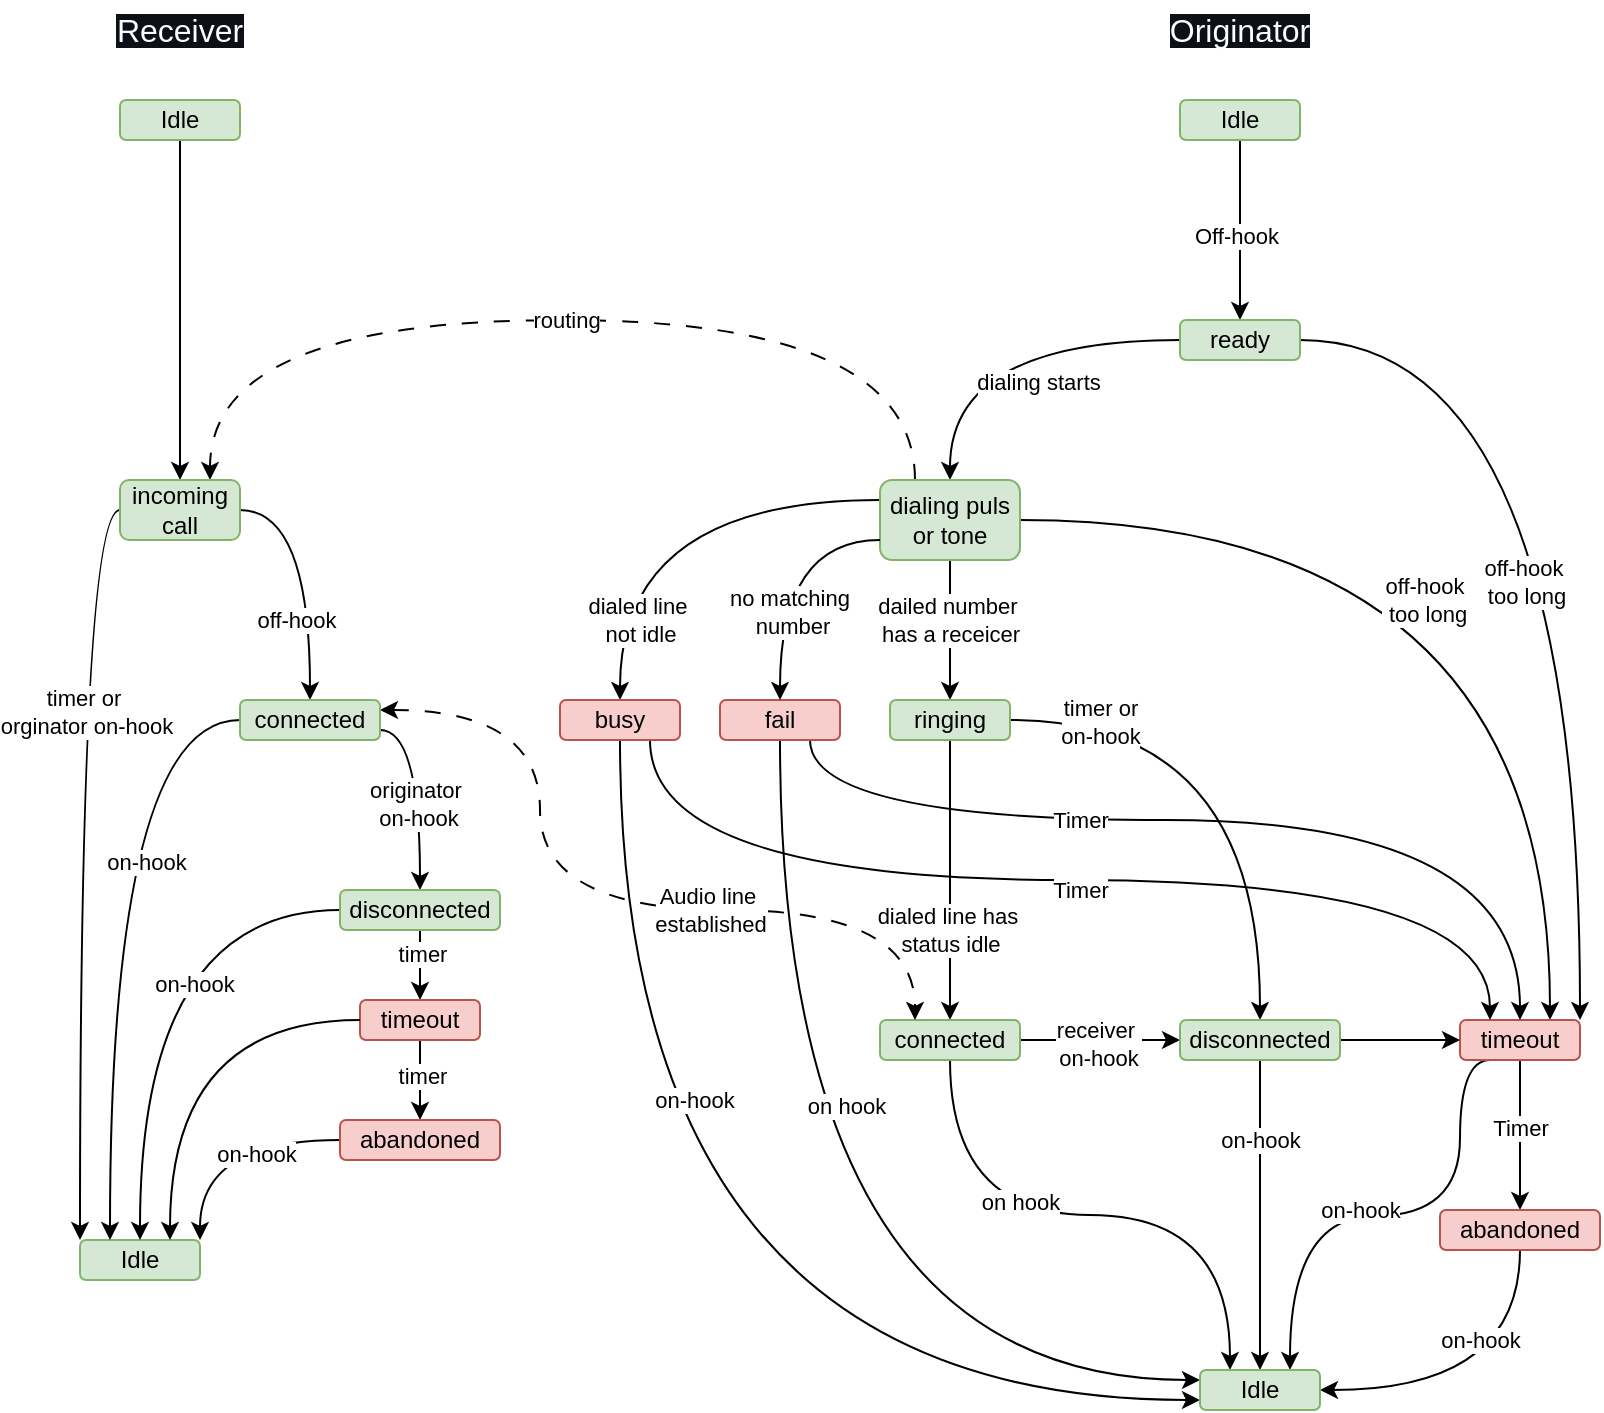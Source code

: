 <mxfile version="24.7.13">
  <diagram name="Sida-1" id="S5pKBoL1bsgIUDStqbfe">
    <mxGraphModel dx="2493" dy="747" grid="1" gridSize="10" guides="1" tooltips="1" connect="1" arrows="1" fold="1" page="1" pageScale="1" pageWidth="827" pageHeight="1169" math="0" shadow="0">
      <root>
        <mxCell id="0" />
        <mxCell id="1" parent="0" />
        <mxCell id="lsyRAzRpwurkiqTD15_6-5" style="edgeStyle=none;rounded=0;orthogonalLoop=1;jettySize=auto;html=1;exitX=0.5;exitY=1;exitDx=0;exitDy=0;entryX=0.5;entryY=0;entryDx=0;entryDy=0;" parent="1" source="lsyRAzRpwurkiqTD15_6-1" target="lsyRAzRpwurkiqTD15_6-2" edge="1">
          <mxGeometry relative="1" as="geometry" />
        </mxCell>
        <mxCell id="lsyRAzRpwurkiqTD15_6-6" value="Off-hook" style="edgeLabel;html=1;align=center;verticalAlign=middle;resizable=0;points=[];" parent="lsyRAzRpwurkiqTD15_6-5" vertex="1" connectable="0">
          <mxGeometry x="0.053" y="-2" relative="1" as="geometry">
            <mxPoint as="offset" />
          </mxGeometry>
        </mxCell>
        <mxCell id="lsyRAzRpwurkiqTD15_6-1" value="Idle" style="rounded=1;whiteSpace=wrap;html=1;fillColor=#d5e8d4;strokeColor=#82b366;" parent="1" vertex="1">
          <mxGeometry x="-230" y="70" width="60" height="20" as="geometry" />
        </mxCell>
        <mxCell id="lsyRAzRpwurkiqTD15_6-58" style="edgeStyle=orthogonalEdgeStyle;curved=1;rounded=0;orthogonalLoop=1;jettySize=auto;html=1;exitX=1;exitY=0.5;exitDx=0;exitDy=0;entryX=1;entryY=0;entryDx=0;entryDy=0;" parent="1" source="lsyRAzRpwurkiqTD15_6-2" target="lsyRAzRpwurkiqTD15_6-11" edge="1">
          <mxGeometry relative="1" as="geometry" />
        </mxCell>
        <mxCell id="lsyRAzRpwurkiqTD15_6-59" value="off-hook&amp;nbsp;&lt;div&gt;too long&lt;/div&gt;" style="edgeLabel;html=1;align=center;verticalAlign=middle;resizable=0;points=[];" parent="lsyRAzRpwurkiqTD15_6-58" vertex="1" connectable="0">
          <mxGeometry x="0.087" y="-27" relative="1" as="geometry">
            <mxPoint as="offset" />
          </mxGeometry>
        </mxCell>
        <mxCell id="lsyRAzRpwurkiqTD15_6-62" style="edgeStyle=orthogonalEdgeStyle;curved=1;rounded=0;orthogonalLoop=1;jettySize=auto;html=1;exitX=0;exitY=0.5;exitDx=0;exitDy=0;" parent="1" source="lsyRAzRpwurkiqTD15_6-2" target="lsyRAzRpwurkiqTD15_6-7" edge="1">
          <mxGeometry relative="1" as="geometry" />
        </mxCell>
        <mxCell id="lsyRAzRpwurkiqTD15_6-63" value="dialing starts" style="edgeLabel;html=1;align=center;verticalAlign=middle;resizable=0;points=[];" parent="lsyRAzRpwurkiqTD15_6-62" vertex="1" connectable="0">
          <mxGeometry x="-0.226" y="21" relative="1" as="geometry">
            <mxPoint as="offset" />
          </mxGeometry>
        </mxCell>
        <mxCell id="lsyRAzRpwurkiqTD15_6-2" value="ready" style="rounded=1;whiteSpace=wrap;html=1;fillColor=#d5e8d4;strokeColor=#82b366;" parent="1" vertex="1">
          <mxGeometry x="-230" y="180" width="60" height="20" as="geometry" />
        </mxCell>
        <mxCell id="lsyRAzRpwurkiqTD15_6-19" style="edgeStyle=orthogonalEdgeStyle;curved=1;rounded=0;orthogonalLoop=1;jettySize=auto;html=1;exitX=0;exitY=0.25;exitDx=0;exitDy=0;entryX=0.5;entryY=0;entryDx=0;entryDy=0;" parent="1" source="lsyRAzRpwurkiqTD15_6-7" target="lsyRAzRpwurkiqTD15_6-20" edge="1">
          <mxGeometry relative="1" as="geometry">
            <mxPoint x="-530" y="370" as="targetPoint" />
          </mxGeometry>
        </mxCell>
        <mxCell id="lsyRAzRpwurkiqTD15_6-35" value="dialed line&amp;nbsp;&lt;div&gt;not idle&lt;/div&gt;" style="edgeLabel;html=1;align=center;verticalAlign=middle;resizable=0;points=[];" parent="lsyRAzRpwurkiqTD15_6-19" vertex="1" connectable="0">
          <mxGeometry x="-0.17" y="-4" relative="1" as="geometry">
            <mxPoint x="-25" y="64" as="offset" />
          </mxGeometry>
        </mxCell>
        <mxCell id="lsyRAzRpwurkiqTD15_6-43" style="edgeStyle=orthogonalEdgeStyle;curved=1;rounded=0;orthogonalLoop=1;jettySize=auto;html=1;exitX=0.5;exitY=1;exitDx=0;exitDy=0;entryX=0.5;entryY=0;entryDx=0;entryDy=0;" parent="1" source="lsyRAzRpwurkiqTD15_6-7" target="lsyRAzRpwurkiqTD15_6-22" edge="1">
          <mxGeometry relative="1" as="geometry" />
        </mxCell>
        <mxCell id="lsyRAzRpwurkiqTD15_6-110" value="dailed number&amp;nbsp;&lt;div&gt;has a receicer&lt;/div&gt;" style="edgeLabel;html=1;align=center;verticalAlign=middle;resizable=0;points=[];" parent="lsyRAzRpwurkiqTD15_6-43" vertex="1" connectable="0">
          <mxGeometry x="-0.081" y="-1" relative="1" as="geometry">
            <mxPoint x="1" y="-2" as="offset" />
          </mxGeometry>
        </mxCell>
        <mxCell id="lsyRAzRpwurkiqTD15_6-44" style="edgeStyle=orthogonalEdgeStyle;curved=1;rounded=0;orthogonalLoop=1;jettySize=auto;html=1;exitX=1;exitY=0.5;exitDx=0;exitDy=0;entryX=0.75;entryY=0;entryDx=0;entryDy=0;" parent="1" source="lsyRAzRpwurkiqTD15_6-7" target="lsyRAzRpwurkiqTD15_6-11" edge="1">
          <mxGeometry relative="1" as="geometry" />
        </mxCell>
        <mxCell id="lsyRAzRpwurkiqTD15_6-45" value="off-hook&lt;div&gt;&amp;nbsp;too long&lt;/div&gt;" style="edgeLabel;html=1;align=center;verticalAlign=middle;resizable=0;points=[];" parent="lsyRAzRpwurkiqTD15_6-44" vertex="1" connectable="0">
          <mxGeometry x="-0.127" y="-3" relative="1" as="geometry">
            <mxPoint x="-23" y="37" as="offset" />
          </mxGeometry>
        </mxCell>
        <mxCell id="lsyRAzRpwurkiqTD15_6-102" style="edgeStyle=orthogonalEdgeStyle;curved=1;rounded=0;orthogonalLoop=1;jettySize=auto;html=1;exitX=0.25;exitY=0;exitDx=0;exitDy=0;entryX=0.75;entryY=0;entryDx=0;entryDy=0;dashed=1;dashPattern=8 8;" parent="1" source="lsyRAzRpwurkiqTD15_6-7" target="lsyRAzRpwurkiqTD15_6-69" edge="1">
          <mxGeometry relative="1" as="geometry">
            <Array as="points">
              <mxPoint x="-363" y="180" />
              <mxPoint x="-715" y="180" />
            </Array>
          </mxGeometry>
        </mxCell>
        <mxCell id="lsyRAzRpwurkiqTD15_6-103" value="routing" style="edgeLabel;html=1;align=center;verticalAlign=middle;resizable=0;points=[];" parent="lsyRAzRpwurkiqTD15_6-102" vertex="1" connectable="0">
          <mxGeometry x="0.105" y="2" relative="1" as="geometry">
            <mxPoint x="28" y="-2" as="offset" />
          </mxGeometry>
        </mxCell>
        <mxCell id="lsyRAzRpwurkiqTD15_6-7" value="dialing puls or tone" style="rounded=1;whiteSpace=wrap;html=1;fillColor=#d5e8d4;strokeColor=#82b366;" parent="1" vertex="1">
          <mxGeometry x="-380" y="260" width="70" height="40" as="geometry" />
        </mxCell>
        <mxCell id="lsyRAzRpwurkiqTD15_6-48" style="edgeStyle=orthogonalEdgeStyle;curved=1;rounded=0;orthogonalLoop=1;jettySize=auto;html=1;exitX=0.5;exitY=1;exitDx=0;exitDy=0;entryX=0.5;entryY=0;entryDx=0;entryDy=0;" parent="1" source="lsyRAzRpwurkiqTD15_6-11" target="lsyRAzRpwurkiqTD15_6-47" edge="1">
          <mxGeometry relative="1" as="geometry" />
        </mxCell>
        <mxCell id="lsyRAzRpwurkiqTD15_6-49" value="Timer" style="edgeLabel;html=1;align=center;verticalAlign=middle;resizable=0;points=[];" parent="lsyRAzRpwurkiqTD15_6-48" vertex="1" connectable="0">
          <mxGeometry x="-0.103" relative="1" as="geometry">
            <mxPoint as="offset" />
          </mxGeometry>
        </mxCell>
        <mxCell id="lsyRAzRpwurkiqTD15_6-114" style="edgeStyle=orthogonalEdgeStyle;curved=1;rounded=0;orthogonalLoop=1;jettySize=auto;html=1;exitX=0.25;exitY=1;exitDx=0;exitDy=0;entryX=0.75;entryY=0;entryDx=0;entryDy=0;" parent="1" source="lsyRAzRpwurkiqTD15_6-11" target="lsyRAzRpwurkiqTD15_6-50" edge="1">
          <mxGeometry relative="1" as="geometry">
            <Array as="points">
              <mxPoint x="-90" y="550" />
              <mxPoint x="-90" y="628" />
              <mxPoint x="-175" y="628" />
            </Array>
          </mxGeometry>
        </mxCell>
        <mxCell id="lsyRAzRpwurkiqTD15_6-115" value="on-hook" style="edgeLabel;html=1;align=center;verticalAlign=middle;resizable=0;points=[];fontFamily=Helvetica;fontSize=11;fontColor=default;labelBackgroundColor=default;" parent="lsyRAzRpwurkiqTD15_6-114" vertex="1" connectable="0">
          <mxGeometry x="0.134" y="1" relative="1" as="geometry">
            <mxPoint x="1" y="-4" as="offset" />
          </mxGeometry>
        </mxCell>
        <mxCell id="lsyRAzRpwurkiqTD15_6-11" value="timeout" style="rounded=1;whiteSpace=wrap;html=1;fillColor=#f8cecc;strokeColor=#b85450;" parent="1" vertex="1">
          <mxGeometry x="-90" y="530" width="60" height="20" as="geometry" />
        </mxCell>
        <mxCell id="lsyRAzRpwurkiqTD15_6-118" style="edgeStyle=orthogonalEdgeStyle;shape=connector;curved=1;rounded=0;orthogonalLoop=1;jettySize=auto;html=1;exitX=0.5;exitY=1;exitDx=0;exitDy=0;strokeColor=default;align=center;verticalAlign=middle;fontFamily=Helvetica;fontSize=11;fontColor=default;labelBackgroundColor=default;endArrow=classic;entryX=0;entryY=0.75;entryDx=0;entryDy=0;" parent="1" source="lsyRAzRpwurkiqTD15_6-20" target="lsyRAzRpwurkiqTD15_6-50" edge="1">
          <mxGeometry relative="1" as="geometry">
            <mxPoint x="-220" y="660" as="targetPoint" />
          </mxGeometry>
        </mxCell>
        <mxCell id="lsyRAzRpwurkiqTD15_6-120" value="on-hook" style="edgeLabel;html=1;align=center;verticalAlign=middle;resizable=0;points=[];fontFamily=Helvetica;fontSize=11;fontColor=default;labelBackgroundColor=default;" parent="lsyRAzRpwurkiqTD15_6-118" vertex="1" connectable="0">
          <mxGeometry x="-0.42" y="37" relative="1" as="geometry">
            <mxPoint as="offset" />
          </mxGeometry>
        </mxCell>
        <mxCell id="lsyRAzRpwurkiqTD15_6-122" style="edgeStyle=orthogonalEdgeStyle;shape=connector;curved=1;rounded=0;orthogonalLoop=1;jettySize=auto;html=1;exitX=0.75;exitY=1;exitDx=0;exitDy=0;entryX=0.25;entryY=0;entryDx=0;entryDy=0;strokeColor=default;align=center;verticalAlign=middle;fontFamily=Helvetica;fontSize=11;fontColor=default;labelBackgroundColor=default;endArrow=classic;" parent="1" source="lsyRAzRpwurkiqTD15_6-20" target="lsyRAzRpwurkiqTD15_6-11" edge="1">
          <mxGeometry relative="1" as="geometry" />
        </mxCell>
        <mxCell id="lsyRAzRpwurkiqTD15_6-123" value="Timer" style="edgeLabel;html=1;align=center;verticalAlign=middle;resizable=0;points=[];fontFamily=Helvetica;fontSize=11;fontColor=default;labelBackgroundColor=default;" parent="lsyRAzRpwurkiqTD15_6-122" vertex="1" connectable="0">
          <mxGeometry x="-0.334" y="6" relative="1" as="geometry">
            <mxPoint x="98" y="11" as="offset" />
          </mxGeometry>
        </mxCell>
        <mxCell id="lsyRAzRpwurkiqTD15_6-20" value="busy" style="rounded=1;whiteSpace=wrap;html=1;fillColor=#f8cecc;strokeColor=#b85450;" parent="1" vertex="1">
          <mxGeometry x="-540" y="370" width="60" height="20" as="geometry" />
        </mxCell>
        <mxCell id="lsyRAzRpwurkiqTD15_6-116" style="edgeStyle=orthogonalEdgeStyle;shape=connector;curved=1;rounded=0;orthogonalLoop=1;jettySize=auto;html=1;exitX=0.5;exitY=1;exitDx=0;exitDy=0;entryX=0;entryY=0.25;entryDx=0;entryDy=0;strokeColor=default;align=center;verticalAlign=middle;fontFamily=Helvetica;fontSize=11;fontColor=default;labelBackgroundColor=default;endArrow=classic;" parent="1" source="lsyRAzRpwurkiqTD15_6-21" target="lsyRAzRpwurkiqTD15_6-50" edge="1">
          <mxGeometry relative="1" as="geometry" />
        </mxCell>
        <mxCell id="lsyRAzRpwurkiqTD15_6-117" value="on hook" style="edgeLabel;html=1;align=center;verticalAlign=middle;resizable=0;points=[];fontFamily=Helvetica;fontSize=11;fontColor=default;labelBackgroundColor=default;" parent="lsyRAzRpwurkiqTD15_6-116" vertex="1" connectable="0">
          <mxGeometry x="-0.3" y="33" relative="1" as="geometry">
            <mxPoint y="-3" as="offset" />
          </mxGeometry>
        </mxCell>
        <mxCell id="lsyRAzRpwurkiqTD15_6-121" style="edgeStyle=orthogonalEdgeStyle;shape=connector;curved=1;rounded=0;orthogonalLoop=1;jettySize=auto;html=1;exitX=0.75;exitY=1;exitDx=0;exitDy=0;strokeColor=default;align=center;verticalAlign=middle;fontFamily=Helvetica;fontSize=11;fontColor=default;labelBackgroundColor=default;endArrow=classic;entryX=0.5;entryY=0;entryDx=0;entryDy=0;" parent="1" source="lsyRAzRpwurkiqTD15_6-21" target="lsyRAzRpwurkiqTD15_6-11" edge="1">
          <mxGeometry relative="1" as="geometry">
            <mxPoint x="-100.0" y="490" as="targetPoint" />
            <Array as="points">
              <mxPoint x="-415" y="430" />
              <mxPoint x="-60" y="430" />
            </Array>
          </mxGeometry>
        </mxCell>
        <mxCell id="lsyRAzRpwurkiqTD15_6-21" value="fail" style="rounded=1;whiteSpace=wrap;html=1;fillColor=#f8cecc;strokeColor=#b85450;" parent="1" vertex="1">
          <mxGeometry x="-460" y="370" width="60" height="20" as="geometry" />
        </mxCell>
        <mxCell id="lsyRAzRpwurkiqTD15_6-25" style="edgeStyle=none;rounded=0;orthogonalLoop=1;jettySize=auto;html=1;exitX=0.5;exitY=1;exitDx=0;exitDy=0;entryX=0.5;entryY=0;entryDx=0;entryDy=0;" parent="1" source="lsyRAzRpwurkiqTD15_6-22" target="lsyRAzRpwurkiqTD15_6-23" edge="1">
          <mxGeometry relative="1" as="geometry" />
        </mxCell>
        <mxCell id="lsyRAzRpwurkiqTD15_6-38" value="dialed line has&amp;nbsp;&lt;div&gt;status idle&lt;/div&gt;" style="edgeLabel;html=1;align=center;verticalAlign=middle;resizable=0;points=[];" parent="lsyRAzRpwurkiqTD15_6-25" vertex="1" connectable="0">
          <mxGeometry x="-0.231" y="-2" relative="1" as="geometry">
            <mxPoint x="2" y="41" as="offset" />
          </mxGeometry>
        </mxCell>
        <mxCell id="lsyRAzRpwurkiqTD15_6-41" style="edgeStyle=orthogonalEdgeStyle;curved=1;rounded=0;orthogonalLoop=1;jettySize=auto;html=1;exitX=1;exitY=0.5;exitDx=0;exitDy=0;entryX=0.5;entryY=0;entryDx=0;entryDy=0;" parent="1" source="lsyRAzRpwurkiqTD15_6-22" target="lsyRAzRpwurkiqTD15_6-28" edge="1">
          <mxGeometry relative="1" as="geometry" />
        </mxCell>
        <mxCell id="lsyRAzRpwurkiqTD15_6-42" value="timer or&lt;div&gt;on-hook&lt;/div&gt;" style="edgeLabel;html=1;align=center;verticalAlign=middle;resizable=0;points=[];" parent="lsyRAzRpwurkiqTD15_6-41" vertex="1" connectable="0">
          <mxGeometry x="0.479" y="-3" relative="1" as="geometry">
            <mxPoint x="-77" y="-78" as="offset" />
          </mxGeometry>
        </mxCell>
        <mxCell id="lsyRAzRpwurkiqTD15_6-22" value="ringing" style="rounded=1;whiteSpace=wrap;html=1;fillColor=#d5e8d4;strokeColor=#82b366;" parent="1" vertex="1">
          <mxGeometry x="-375" y="370" width="60" height="20" as="geometry" />
        </mxCell>
        <mxCell id="lsyRAzRpwurkiqTD15_6-56" style="edgeStyle=orthogonalEdgeStyle;curved=1;rounded=0;orthogonalLoop=1;jettySize=auto;html=1;exitX=0.5;exitY=1;exitDx=0;exitDy=0;entryX=0.25;entryY=0;entryDx=0;entryDy=0;" parent="1" source="lsyRAzRpwurkiqTD15_6-23" target="lsyRAzRpwurkiqTD15_6-50" edge="1">
          <mxGeometry relative="1" as="geometry" />
        </mxCell>
        <mxCell id="lsyRAzRpwurkiqTD15_6-57" value="on hook" style="edgeLabel;html=1;align=center;verticalAlign=middle;resizable=0;points=[];" parent="lsyRAzRpwurkiqTD15_6-56" vertex="1" connectable="0">
          <mxGeometry x="-0.059" y="1" relative="1" as="geometry">
            <mxPoint x="-27" y="-6" as="offset" />
          </mxGeometry>
        </mxCell>
        <mxCell id="lsyRAzRpwurkiqTD15_6-106" style="edgeStyle=orthogonalEdgeStyle;curved=1;rounded=0;orthogonalLoop=1;jettySize=auto;html=1;exitX=1;exitY=0.5;exitDx=0;exitDy=0;entryX=0;entryY=0.5;entryDx=0;entryDy=0;" parent="1" source="lsyRAzRpwurkiqTD15_6-23" target="lsyRAzRpwurkiqTD15_6-28" edge="1">
          <mxGeometry relative="1" as="geometry" />
        </mxCell>
        <mxCell id="lsyRAzRpwurkiqTD15_6-109" value="receiver&amp;nbsp;&lt;div&gt;on-hook&lt;/div&gt;" style="edgeLabel;html=1;align=center;verticalAlign=middle;resizable=0;points=[];" parent="lsyRAzRpwurkiqTD15_6-106" vertex="1" connectable="0">
          <mxGeometry x="-0.034" y="-2" relative="1" as="geometry">
            <mxPoint as="offset" />
          </mxGeometry>
        </mxCell>
        <mxCell id="lsyRAzRpwurkiqTD15_6-23" value="connected" style="rounded=1;whiteSpace=wrap;html=1;fillColor=#d5e8d4;strokeColor=#82b366;" parent="1" vertex="1">
          <mxGeometry x="-380" y="530" width="70" height="20" as="geometry" />
        </mxCell>
        <mxCell id="lsyRAzRpwurkiqTD15_6-27" style="edgeStyle=orthogonalEdgeStyle;curved=1;rounded=0;orthogonalLoop=1;jettySize=auto;html=1;exitX=0;exitY=0.75;exitDx=0;exitDy=0;entryX=0.5;entryY=0;entryDx=0;entryDy=0;" parent="1" source="lsyRAzRpwurkiqTD15_6-7" target="lsyRAzRpwurkiqTD15_6-21" edge="1">
          <mxGeometry relative="1" as="geometry">
            <mxPoint x="-429" y="360" as="targetPoint" />
          </mxGeometry>
        </mxCell>
        <mxCell id="lsyRAzRpwurkiqTD15_6-36" value="no matching&amp;nbsp;&lt;div&gt;number&lt;/div&gt;" style="edgeLabel;html=1;align=center;verticalAlign=middle;resizable=0;points=[];" parent="lsyRAzRpwurkiqTD15_6-27" vertex="1" connectable="0">
          <mxGeometry x="-0.075" y="-1" relative="1" as="geometry">
            <mxPoint x="7" y="26" as="offset" />
          </mxGeometry>
        </mxCell>
        <mxCell id="lsyRAzRpwurkiqTD15_6-46" style="edgeStyle=orthogonalEdgeStyle;curved=1;rounded=0;orthogonalLoop=1;jettySize=auto;html=1;exitX=1;exitY=0.5;exitDx=0;exitDy=0;entryX=0;entryY=0.5;entryDx=0;entryDy=0;" parent="1" source="lsyRAzRpwurkiqTD15_6-28" target="lsyRAzRpwurkiqTD15_6-11" edge="1">
          <mxGeometry relative="1" as="geometry" />
        </mxCell>
        <mxCell id="lsyRAzRpwurkiqTD15_6-54" style="edgeStyle=orthogonalEdgeStyle;curved=1;rounded=0;orthogonalLoop=1;jettySize=auto;html=1;exitX=0.5;exitY=1;exitDx=0;exitDy=0;entryX=0.5;entryY=0;entryDx=0;entryDy=0;" parent="1" source="lsyRAzRpwurkiqTD15_6-28" target="lsyRAzRpwurkiqTD15_6-50" edge="1">
          <mxGeometry relative="1" as="geometry" />
        </mxCell>
        <mxCell id="lsyRAzRpwurkiqTD15_6-55" value="on-hook" style="edgeLabel;html=1;align=center;verticalAlign=middle;resizable=0;points=[];" parent="lsyRAzRpwurkiqTD15_6-54" vertex="1" connectable="0">
          <mxGeometry x="-0.108" y="-12" relative="1" as="geometry">
            <mxPoint x="12" y="-29" as="offset" />
          </mxGeometry>
        </mxCell>
        <mxCell id="lsyRAzRpwurkiqTD15_6-28" value="disconnected" style="rounded=1;whiteSpace=wrap;html=1;fillColor=#d5e8d4;strokeColor=#82b366;" parent="1" vertex="1">
          <mxGeometry x="-230" y="530" width="80" height="20" as="geometry" />
        </mxCell>
        <mxCell id="lsyRAzRpwurkiqTD15_6-52" style="edgeStyle=orthogonalEdgeStyle;curved=1;rounded=0;orthogonalLoop=1;jettySize=auto;html=1;exitX=0.5;exitY=1;exitDx=0;exitDy=0;entryX=1;entryY=0.5;entryDx=0;entryDy=0;" parent="1" source="lsyRAzRpwurkiqTD15_6-47" target="lsyRAzRpwurkiqTD15_6-50" edge="1">
          <mxGeometry relative="1" as="geometry">
            <mxPoint x="-210.0" y="875" as="targetPoint" />
          </mxGeometry>
        </mxCell>
        <mxCell id="lsyRAzRpwurkiqTD15_6-53" value="on-hook" style="edgeLabel;html=1;align=center;verticalAlign=middle;resizable=0;points=[];" parent="lsyRAzRpwurkiqTD15_6-52" vertex="1" connectable="0">
          <mxGeometry x="0.117" y="-41" relative="1" as="geometry">
            <mxPoint x="5" y="16" as="offset" />
          </mxGeometry>
        </mxCell>
        <mxCell id="lsyRAzRpwurkiqTD15_6-47" value="abandoned" style="rounded=1;whiteSpace=wrap;html=1;fillColor=#f8cecc;strokeColor=#b85450;" parent="1" vertex="1">
          <mxGeometry x="-100" y="625" width="80" height="20" as="geometry" />
        </mxCell>
        <mxCell id="lsyRAzRpwurkiqTD15_6-50" value="Idle" style="rounded=1;whiteSpace=wrap;html=1;fillColor=#d5e8d4;strokeColor=#82b366;" parent="1" vertex="1">
          <mxGeometry x="-220" y="705" width="60" height="20" as="geometry" />
        </mxCell>
        <mxCell id="lsyRAzRpwurkiqTD15_6-72" style="edgeStyle=orthogonalEdgeStyle;curved=1;rounded=0;orthogonalLoop=1;jettySize=auto;html=1;exitX=0.5;exitY=1;exitDx=0;exitDy=0;entryX=0.5;entryY=0;entryDx=0;entryDy=0;" parent="1" source="lsyRAzRpwurkiqTD15_6-68" target="lsyRAzRpwurkiqTD15_6-69" edge="1">
          <mxGeometry relative="1" as="geometry" />
        </mxCell>
        <mxCell id="lsyRAzRpwurkiqTD15_6-68" value="Idle" style="rounded=1;whiteSpace=wrap;html=1;fillColor=#d5e8d4;strokeColor=#82b366;" parent="1" vertex="1">
          <mxGeometry x="-760" y="70" width="60" height="20" as="geometry" />
        </mxCell>
        <mxCell id="lsyRAzRpwurkiqTD15_6-76" style="edgeStyle=orthogonalEdgeStyle;curved=1;rounded=0;orthogonalLoop=1;jettySize=auto;html=1;exitX=1;exitY=0.5;exitDx=0;exitDy=0;entryX=0.5;entryY=0;entryDx=0;entryDy=0;" parent="1" source="lsyRAzRpwurkiqTD15_6-69" target="lsyRAzRpwurkiqTD15_6-75" edge="1">
          <mxGeometry relative="1" as="geometry" />
        </mxCell>
        <mxCell id="lsyRAzRpwurkiqTD15_6-77" value="off-hook" style="edgeLabel;html=1;align=center;verticalAlign=middle;resizable=0;points=[];" parent="lsyRAzRpwurkiqTD15_6-76" vertex="1" connectable="0">
          <mxGeometry x="0.387" y="-7" relative="1" as="geometry">
            <mxPoint as="offset" />
          </mxGeometry>
        </mxCell>
        <mxCell id="lsyRAzRpwurkiqTD15_6-82" style="edgeStyle=orthogonalEdgeStyle;curved=1;rounded=0;orthogonalLoop=1;jettySize=auto;html=1;exitX=0;exitY=0.5;exitDx=0;exitDy=0;entryX=0;entryY=0;entryDx=0;entryDy=0;" parent="1" source="lsyRAzRpwurkiqTD15_6-69" target="lsyRAzRpwurkiqTD15_6-74" edge="1">
          <mxGeometry relative="1" as="geometry" />
        </mxCell>
        <mxCell id="lsyRAzRpwurkiqTD15_6-88" value="timer or&amp;nbsp;&lt;div&gt;orginator on-hook&lt;/div&gt;" style="edgeLabel;html=1;align=center;verticalAlign=middle;resizable=0;points=[];" parent="lsyRAzRpwurkiqTD15_6-82" vertex="1" connectable="0">
          <mxGeometry x="-0.371" y="3" relative="1" as="geometry">
            <mxPoint as="offset" />
          </mxGeometry>
        </mxCell>
        <mxCell id="lsyRAzRpwurkiqTD15_6-69" value="incoming call" style="rounded=1;whiteSpace=wrap;html=1;fillColor=#d5e8d4;strokeColor=#82b366;" parent="1" vertex="1">
          <mxGeometry x="-760" y="260" width="60" height="30" as="geometry" />
        </mxCell>
        <mxCell id="lsyRAzRpwurkiqTD15_6-74" value="Idle" style="rounded=1;whiteSpace=wrap;html=1;fillColor=#d5e8d4;strokeColor=#82b366;" parent="1" vertex="1">
          <mxGeometry x="-780" y="640" width="60" height="20" as="geometry" />
        </mxCell>
        <mxCell id="lsyRAzRpwurkiqTD15_6-80" style="edgeStyle=orthogonalEdgeStyle;curved=1;rounded=0;orthogonalLoop=1;jettySize=auto;html=1;exitX=1;exitY=0.75;exitDx=0;exitDy=0;entryX=0.5;entryY=0;entryDx=0;entryDy=0;" parent="1" source="lsyRAzRpwurkiqTD15_6-75" target="lsyRAzRpwurkiqTD15_6-78" edge="1">
          <mxGeometry relative="1" as="geometry" />
        </mxCell>
        <mxCell id="lsyRAzRpwurkiqTD15_6-113" value="originator&amp;nbsp;&lt;div&gt;on-hook&lt;/div&gt;" style="edgeLabel;html=1;align=center;verticalAlign=middle;resizable=0;points=[];" parent="lsyRAzRpwurkiqTD15_6-80" vertex="1" connectable="0">
          <mxGeometry x="0.14" y="-1" relative="1" as="geometry">
            <mxPoint as="offset" />
          </mxGeometry>
        </mxCell>
        <mxCell id="lsyRAzRpwurkiqTD15_6-81" style="edgeStyle=orthogonalEdgeStyle;curved=1;rounded=0;orthogonalLoop=1;jettySize=auto;html=1;exitX=0;exitY=0.5;exitDx=0;exitDy=0;entryX=0.25;entryY=0;entryDx=0;entryDy=0;" parent="1" source="lsyRAzRpwurkiqTD15_6-75" target="lsyRAzRpwurkiqTD15_6-74" edge="1">
          <mxGeometry relative="1" as="geometry" />
        </mxCell>
        <mxCell id="lsyRAzRpwurkiqTD15_6-89" value="on-hook" style="edgeLabel;html=1;align=center;verticalAlign=middle;resizable=0;points=[];" parent="lsyRAzRpwurkiqTD15_6-81" vertex="1" connectable="0">
          <mxGeometry x="-0.165" y="18" relative="1" as="geometry">
            <mxPoint as="offset" />
          </mxGeometry>
        </mxCell>
        <mxCell id="lsyRAzRpwurkiqTD15_6-111" style="edgeStyle=orthogonalEdgeStyle;curved=1;rounded=0;orthogonalLoop=1;jettySize=auto;html=1;exitX=1;exitY=0.25;exitDx=0;exitDy=0;entryX=0.25;entryY=0;entryDx=0;entryDy=0;dashed=1;dashPattern=8 8;startArrow=classic;startFill=1;" parent="1" source="lsyRAzRpwurkiqTD15_6-75" target="lsyRAzRpwurkiqTD15_6-23" edge="1">
          <mxGeometry relative="1" as="geometry">
            <Array as="points">
              <mxPoint x="-550" y="375" />
              <mxPoint x="-550" y="475" />
              <mxPoint x="-362" y="475" />
            </Array>
          </mxGeometry>
        </mxCell>
        <mxCell id="lsyRAzRpwurkiqTD15_6-112" value="Audio line&amp;nbsp;&lt;div&gt;established&lt;/div&gt;" style="edgeLabel;html=1;align=center;verticalAlign=middle;resizable=0;points=[];" parent="lsyRAzRpwurkiqTD15_6-111" vertex="1" connectable="0">
          <mxGeometry x="0.266" y="11" relative="1" as="geometry">
            <mxPoint x="-3" y="11" as="offset" />
          </mxGeometry>
        </mxCell>
        <mxCell id="lsyRAzRpwurkiqTD15_6-75" value="connected" style="rounded=1;whiteSpace=wrap;html=1;fillColor=#d5e8d4;strokeColor=#82b366;" parent="1" vertex="1">
          <mxGeometry x="-700" y="370" width="70" height="20" as="geometry" />
        </mxCell>
        <mxCell id="lsyRAzRpwurkiqTD15_6-83" style="edgeStyle=orthogonalEdgeStyle;curved=1;rounded=0;orthogonalLoop=1;jettySize=auto;html=1;exitX=0;exitY=0.5;exitDx=0;exitDy=0;entryX=0.5;entryY=0;entryDx=0;entryDy=0;" parent="1" source="lsyRAzRpwurkiqTD15_6-78" target="lsyRAzRpwurkiqTD15_6-74" edge="1">
          <mxGeometry relative="1" as="geometry" />
        </mxCell>
        <mxCell id="lsyRAzRpwurkiqTD15_6-90" value="on-hook" style="edgeLabel;html=1;align=center;verticalAlign=middle;resizable=0;points=[];" parent="lsyRAzRpwurkiqTD15_6-83" vertex="1" connectable="0">
          <mxGeometry x="0.032" y="27" relative="1" as="geometry">
            <mxPoint as="offset" />
          </mxGeometry>
        </mxCell>
        <mxCell id="lsyRAzRpwurkiqTD15_6-87" style="edgeStyle=orthogonalEdgeStyle;curved=1;rounded=0;orthogonalLoop=1;jettySize=auto;html=1;exitX=0.5;exitY=1;exitDx=0;exitDy=0;entryX=0.5;entryY=0;entryDx=0;entryDy=0;" parent="1" source="lsyRAzRpwurkiqTD15_6-78" target="lsyRAzRpwurkiqTD15_6-85" edge="1">
          <mxGeometry relative="1" as="geometry" />
        </mxCell>
        <mxCell id="lsyRAzRpwurkiqTD15_6-96" value="timer" style="edgeLabel;html=1;align=center;verticalAlign=middle;resizable=0;points=[];" parent="lsyRAzRpwurkiqTD15_6-87" vertex="1" connectable="0">
          <mxGeometry x="-0.33" y="1" relative="1" as="geometry">
            <mxPoint as="offset" />
          </mxGeometry>
        </mxCell>
        <mxCell id="lsyRAzRpwurkiqTD15_6-78" value="disconnected" style="rounded=1;whiteSpace=wrap;html=1;fillColor=#d5e8d4;strokeColor=#82b366;" parent="1" vertex="1">
          <mxGeometry x="-650" y="465" width="80" height="20" as="geometry" />
        </mxCell>
        <mxCell id="lsyRAzRpwurkiqTD15_6-95" style="edgeStyle=orthogonalEdgeStyle;curved=1;rounded=0;orthogonalLoop=1;jettySize=auto;html=1;exitX=0.5;exitY=1;exitDx=0;exitDy=0;entryX=0.5;entryY=0;entryDx=0;entryDy=0;" parent="1" source="lsyRAzRpwurkiqTD15_6-85" target="lsyRAzRpwurkiqTD15_6-93" edge="1">
          <mxGeometry relative="1" as="geometry" />
        </mxCell>
        <mxCell id="lsyRAzRpwurkiqTD15_6-97" value="timer" style="edgeLabel;html=1;align=center;verticalAlign=middle;resizable=0;points=[];" parent="lsyRAzRpwurkiqTD15_6-95" vertex="1" connectable="0">
          <mxGeometry x="-0.13" y="1" relative="1" as="geometry">
            <mxPoint as="offset" />
          </mxGeometry>
        </mxCell>
        <mxCell id="lsyRAzRpwurkiqTD15_6-85" value="timeout" style="rounded=1;whiteSpace=wrap;html=1;fillColor=#f8cecc;strokeColor=#b85450;" parent="1" vertex="1">
          <mxGeometry x="-640" y="520" width="60" height="20" as="geometry" />
        </mxCell>
        <mxCell id="lsyRAzRpwurkiqTD15_6-91" style="edgeStyle=orthogonalEdgeStyle;curved=1;rounded=0;orthogonalLoop=1;jettySize=auto;html=1;exitX=0;exitY=0.5;exitDx=0;exitDy=0;entryX=0.75;entryY=0;entryDx=0;entryDy=0;" parent="1" source="lsyRAzRpwurkiqTD15_6-85" target="lsyRAzRpwurkiqTD15_6-74" edge="1">
          <mxGeometry relative="1" as="geometry" />
        </mxCell>
        <mxCell id="lsyRAzRpwurkiqTD15_6-94" style="edgeStyle=orthogonalEdgeStyle;curved=1;rounded=0;orthogonalLoop=1;jettySize=auto;html=1;exitX=0;exitY=0.5;exitDx=0;exitDy=0;entryX=1;entryY=0;entryDx=0;entryDy=0;" parent="1" source="lsyRAzRpwurkiqTD15_6-93" target="lsyRAzRpwurkiqTD15_6-74" edge="1">
          <mxGeometry relative="1" as="geometry" />
        </mxCell>
        <mxCell id="lsyRAzRpwurkiqTD15_6-98" value="on-hook" style="edgeLabel;html=1;align=center;verticalAlign=middle;resizable=0;points=[];" parent="lsyRAzRpwurkiqTD15_6-94" vertex="1" connectable="0">
          <mxGeometry x="-0.3" y="7" relative="1" as="geometry">
            <mxPoint as="offset" />
          </mxGeometry>
        </mxCell>
        <mxCell id="lsyRAzRpwurkiqTD15_6-93" value="abandoned" style="rounded=1;whiteSpace=wrap;html=1;fillColor=#f8cecc;strokeColor=#b85450;" parent="1" vertex="1">
          <mxGeometry x="-650" y="580" width="80" height="20" as="geometry" />
        </mxCell>
        <mxCell id="lsyRAzRpwurkiqTD15_6-104" value="&lt;span style=&quot;color: rgb(249, 255, 254); font-family: &amp;quot;trebuchet ms&amp;quot;, verdana, arial, sans-serif; font-size: 16px; text-align: start; text-wrap: nowrap; background-color: rgb(13, 17, 23);&quot;&gt;Originator&lt;/span&gt;" style="text;html=1;align=center;verticalAlign=middle;whiteSpace=wrap;rounded=0;" parent="1" vertex="1">
          <mxGeometry x="-230" y="20" width="60" height="30" as="geometry" />
        </mxCell>
        <mxCell id="lsyRAzRpwurkiqTD15_6-108" value="&lt;span style=&quot;color: rgb(249, 255, 254); font-family: &amp;quot;trebuchet ms&amp;quot;, verdana, arial, sans-serif; font-size: 16px; text-align: start; text-wrap: nowrap; background-color: rgb(13, 17, 23);&quot;&gt;Receiver&lt;/span&gt;" style="text;html=1;align=center;verticalAlign=middle;whiteSpace=wrap;rounded=0;" parent="1" vertex="1">
          <mxGeometry x="-760" y="20" width="60" height="30" as="geometry" />
        </mxCell>
        <mxCell id="lsyRAzRpwurkiqTD15_6-124" value="Timer" style="edgeLabel;html=1;align=center;verticalAlign=middle;resizable=0;points=[];fontFamily=Helvetica;fontSize=11;fontColor=default;labelBackgroundColor=default;" parent="1" vertex="1" connectable="0">
          <mxGeometry x="-280.002" y="430.004" as="geometry" />
        </mxCell>
      </root>
    </mxGraphModel>
  </diagram>
</mxfile>
